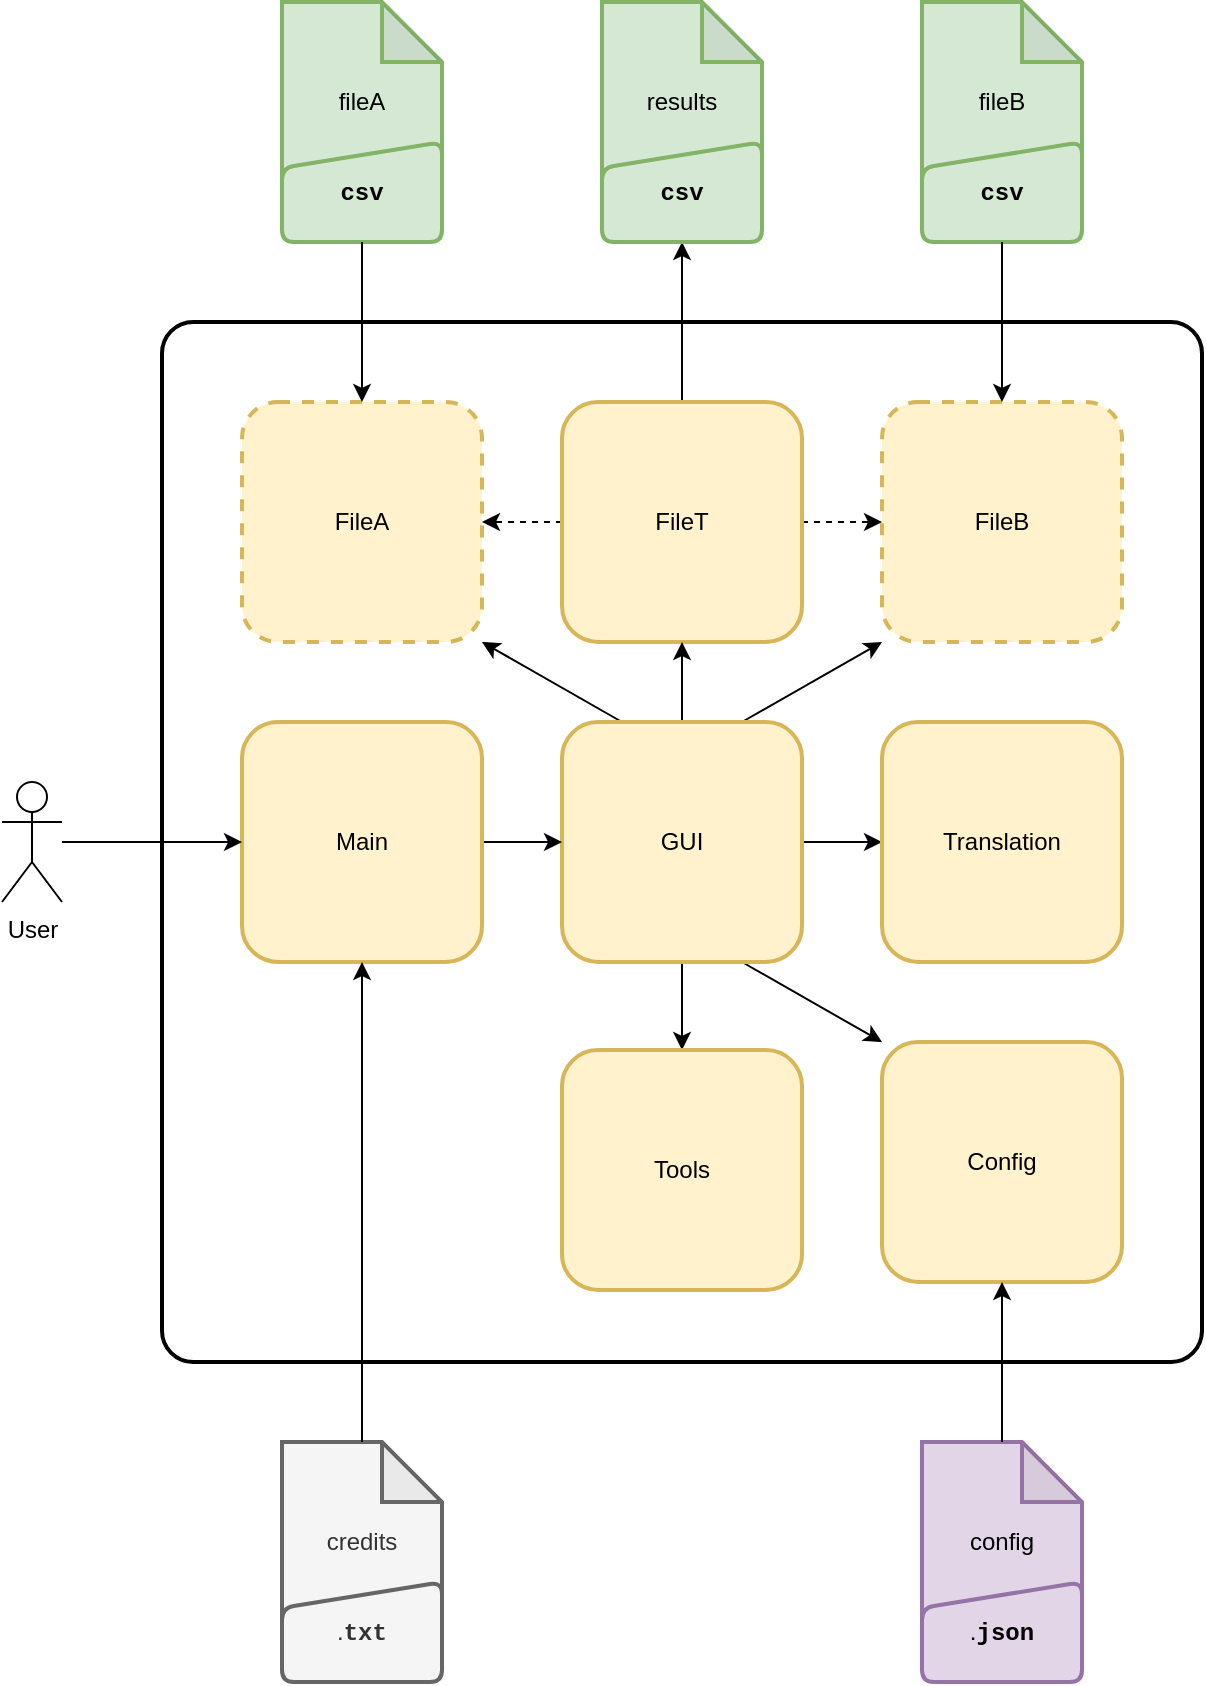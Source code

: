 <mxfile version="22.1.1" type="device">
  <diagram name="Page-1" id="42lZsB0KMDUY3N4grp0Q">
    <mxGraphModel dx="1593" dy="2038" grid="1" gridSize="10" guides="1" tooltips="1" connect="1" arrows="1" fold="1" page="1" pageScale="1" pageWidth="827" pageHeight="1169" math="0" shadow="0">
      <root>
        <mxCell id="0" />
        <mxCell id="1" parent="0" />
        <mxCell id="hb75nXnFPQQFzLj9aZLU-49" value="" style="rounded=1;whiteSpace=wrap;html=1;arcSize=3;fillColor=none;strokeWidth=2;" vertex="1" parent="1">
          <mxGeometry x="280" y="160" width="520" height="520" as="geometry" />
        </mxCell>
        <mxCell id="hb75nXnFPQQFzLj9aZLU-10" style="rounded=0;orthogonalLoop=1;jettySize=auto;html=1;exitX=1;exitY=0.5;exitDx=0;exitDy=0;entryX=0;entryY=0.5;entryDx=0;entryDy=0;dashed=1;" edge="1" parent="1" source="hb75nXnFPQQFzLj9aZLU-6" target="hb75nXnFPQQFzLj9aZLU-7">
          <mxGeometry relative="1" as="geometry" />
        </mxCell>
        <mxCell id="hb75nXnFPQQFzLj9aZLU-12" style="rounded=0;orthogonalLoop=1;jettySize=auto;html=1;exitX=0;exitY=0.5;exitDx=0;exitDy=0;entryX=1;entryY=0.5;entryDx=0;entryDy=0;dashed=1;" edge="1" parent="1" source="hb75nXnFPQQFzLj9aZLU-6" target="hb75nXnFPQQFzLj9aZLU-11">
          <mxGeometry relative="1" as="geometry" />
        </mxCell>
        <mxCell id="hb75nXnFPQQFzLj9aZLU-61" style="edgeStyle=orthogonalEdgeStyle;rounded=0;orthogonalLoop=1;jettySize=auto;html=1;" edge="1" parent="1" source="hb75nXnFPQQFzLj9aZLU-6">
          <mxGeometry relative="1" as="geometry">
            <mxPoint x="540" y="120" as="targetPoint" />
          </mxGeometry>
        </mxCell>
        <mxCell id="hb75nXnFPQQFzLj9aZLU-6" value="FileT" style="rounded=1;whiteSpace=wrap;html=1;strokeWidth=2;fillColor=#fff2cc;strokeColor=#d6b656;" vertex="1" parent="1">
          <mxGeometry x="480" y="200" width="120" height="120" as="geometry" />
        </mxCell>
        <mxCell id="hb75nXnFPQQFzLj9aZLU-7" value="FileB" style="rounded=1;whiteSpace=wrap;html=1;strokeWidth=2;fillColor=#fff2cc;strokeColor=#d6b656;dashed=1;" vertex="1" parent="1">
          <mxGeometry x="640" y="200" width="120" height="120" as="geometry" />
        </mxCell>
        <mxCell id="hb75nXnFPQQFzLj9aZLU-11" value="FileA" style="rounded=1;whiteSpace=wrap;html=1;strokeWidth=2;fillColor=#fff2cc;strokeColor=#d6b656;dashed=1;" vertex="1" parent="1">
          <mxGeometry x="320" y="200" width="120" height="120" as="geometry" />
        </mxCell>
        <mxCell id="hb75nXnFPQQFzLj9aZLU-16" style="rounded=0;orthogonalLoop=1;jettySize=auto;html=1;exitX=0.25;exitY=0;exitDx=0;exitDy=0;entryX=1;entryY=1;entryDx=0;entryDy=0;" edge="1" parent="1" source="hb75nXnFPQQFzLj9aZLU-15" target="hb75nXnFPQQFzLj9aZLU-11">
          <mxGeometry relative="1" as="geometry" />
        </mxCell>
        <mxCell id="hb75nXnFPQQFzLj9aZLU-21" style="rounded=0;orthogonalLoop=1;jettySize=auto;html=1;exitX=0.75;exitY=1;exitDx=0;exitDy=0;entryX=0;entryY=0;entryDx=0;entryDy=0;" edge="1" parent="1" source="hb75nXnFPQQFzLj9aZLU-15" target="hb75nXnFPQQFzLj9aZLU-20">
          <mxGeometry relative="1" as="geometry">
            <mxPoint x="640" y="560" as="targetPoint" />
          </mxGeometry>
        </mxCell>
        <mxCell id="hb75nXnFPQQFzLj9aZLU-26" style="edgeStyle=orthogonalEdgeStyle;rounded=0;orthogonalLoop=1;jettySize=auto;html=1;entryX=0.5;entryY=0;entryDx=0;entryDy=0;" edge="1" parent="1" source="hb75nXnFPQQFzLj9aZLU-15" target="hb75nXnFPQQFzLj9aZLU-24">
          <mxGeometry relative="1" as="geometry" />
        </mxCell>
        <mxCell id="hb75nXnFPQQFzLj9aZLU-28" style="rounded=0;orthogonalLoop=1;jettySize=auto;html=1;exitX=0.75;exitY=0;exitDx=0;exitDy=0;entryX=0;entryY=1;entryDx=0;entryDy=0;" edge="1" parent="1" source="hb75nXnFPQQFzLj9aZLU-15" target="hb75nXnFPQQFzLj9aZLU-7">
          <mxGeometry relative="1" as="geometry" />
        </mxCell>
        <mxCell id="hb75nXnFPQQFzLj9aZLU-29" style="edgeStyle=orthogonalEdgeStyle;rounded=0;orthogonalLoop=1;jettySize=auto;html=1;entryX=0.5;entryY=1;entryDx=0;entryDy=0;" edge="1" parent="1" source="hb75nXnFPQQFzLj9aZLU-15" target="hb75nXnFPQQFzLj9aZLU-6">
          <mxGeometry relative="1" as="geometry" />
        </mxCell>
        <mxCell id="hb75nXnFPQQFzLj9aZLU-56" style="edgeStyle=orthogonalEdgeStyle;rounded=0;orthogonalLoop=1;jettySize=auto;html=1;entryX=0;entryY=0.5;entryDx=0;entryDy=0;" edge="1" parent="1" source="hb75nXnFPQQFzLj9aZLU-15" target="hb75nXnFPQQFzLj9aZLU-22">
          <mxGeometry relative="1" as="geometry" />
        </mxCell>
        <mxCell id="hb75nXnFPQQFzLj9aZLU-15" value="GUI" style="rounded=1;whiteSpace=wrap;html=1;strokeWidth=2;fillColor=#fff2cc;strokeColor=#d6b656;" vertex="1" parent="1">
          <mxGeometry x="480" y="360" width="120" height="120" as="geometry" />
        </mxCell>
        <mxCell id="hb75nXnFPQQFzLj9aZLU-19" style="edgeStyle=orthogonalEdgeStyle;rounded=0;orthogonalLoop=1;jettySize=auto;html=1;entryX=0;entryY=0.5;entryDx=0;entryDy=0;" edge="1" parent="1" source="hb75nXnFPQQFzLj9aZLU-18" target="hb75nXnFPQQFzLj9aZLU-15">
          <mxGeometry relative="1" as="geometry" />
        </mxCell>
        <mxCell id="hb75nXnFPQQFzLj9aZLU-18" value="Main" style="rounded=1;whiteSpace=wrap;html=1;strokeWidth=2;fillColor=#fff2cc;strokeColor=#d6b656;" vertex="1" parent="1">
          <mxGeometry x="320" y="360" width="120" height="120" as="geometry" />
        </mxCell>
        <mxCell id="hb75nXnFPQQFzLj9aZLU-20" value="Config" style="rounded=1;whiteSpace=wrap;html=1;strokeWidth=2;fillColor=#fff2cc;strokeColor=#d6b656;" vertex="1" parent="1">
          <mxGeometry x="640" y="520" width="120" height="120" as="geometry" />
        </mxCell>
        <mxCell id="hb75nXnFPQQFzLj9aZLU-22" value="Translation" style="rounded=1;whiteSpace=wrap;html=1;strokeWidth=2;fillColor=#fff2cc;strokeColor=#d6b656;" vertex="1" parent="1">
          <mxGeometry x="640" y="360" width="120" height="120" as="geometry" />
        </mxCell>
        <mxCell id="hb75nXnFPQQFzLj9aZLU-24" value="Tools" style="rounded=1;whiteSpace=wrap;html=1;strokeWidth=2;fillColor=#fff2cc;strokeColor=#d6b656;" vertex="1" parent="1">
          <mxGeometry x="480" y="524" width="120" height="120" as="geometry" />
        </mxCell>
        <mxCell id="hb75nXnFPQQFzLj9aZLU-62" style="edgeStyle=orthogonalEdgeStyle;rounded=0;orthogonalLoop=1;jettySize=auto;html=1;" edge="1" parent="1" source="hb75nXnFPQQFzLj9aZLU-33" target="hb75nXnFPQQFzLj9aZLU-18">
          <mxGeometry relative="1" as="geometry" />
        </mxCell>
        <mxCell id="hb75nXnFPQQFzLj9aZLU-33" value="User" style="shape=umlActor;verticalLabelPosition=bottom;verticalAlign=top;html=1;outlineConnect=0;" vertex="1" parent="1">
          <mxGeometry x="200" y="390" width="30" height="60" as="geometry" />
        </mxCell>
        <mxCell id="hb75nXnFPQQFzLj9aZLU-34" value="" style="group;strokeWidth=2;" vertex="1" connectable="0" parent="1">
          <mxGeometry x="660" y="720" width="80" height="120" as="geometry" />
        </mxCell>
        <mxCell id="hb75nXnFPQQFzLj9aZLU-35" value="config" style="shape=note;whiteSpace=wrap;html=1;backgroundOutline=1;darkOpacity=0.05;strokeWidth=2;fillColor=#e1d5e7;strokeColor=#9673a6;" vertex="1" parent="hb75nXnFPQQFzLj9aZLU-34">
          <mxGeometry width="80" height="100" as="geometry" />
        </mxCell>
        <mxCell id="hb75nXnFPQQFzLj9aZLU-36" value=".&lt;font face=&quot;Courier New&quot;&gt;&lt;b&gt;json&lt;/b&gt;&lt;/font&gt;" style="html=1;strokeWidth=2;shape=manualInput;whiteSpace=wrap;rounded=1;size=13;arcSize=12;fillColor=#e1d5e7;strokeColor=#9673a6;" vertex="1" parent="hb75nXnFPQQFzLj9aZLU-34">
          <mxGeometry y="70" width="80" height="50" as="geometry" />
        </mxCell>
        <mxCell id="hb75nXnFPQQFzLj9aZLU-37" value="" style="group;strokeWidth=2;" vertex="1" connectable="0" parent="1">
          <mxGeometry x="340" width="80" height="120" as="geometry" />
        </mxCell>
        <mxCell id="hb75nXnFPQQFzLj9aZLU-38" value="fileA" style="shape=note;whiteSpace=wrap;html=1;backgroundOutline=1;darkOpacity=0.05;strokeWidth=2;fillColor=#d5e8d4;strokeColor=#82b366;" vertex="1" parent="hb75nXnFPQQFzLj9aZLU-37">
          <mxGeometry width="80" height="100" as="geometry" />
        </mxCell>
        <mxCell id="hb75nXnFPQQFzLj9aZLU-39" value="&lt;font face=&quot;Courier New&quot;&gt;&lt;b&gt;csv&lt;/b&gt;&lt;/font&gt;" style="html=1;strokeWidth=2;shape=manualInput;whiteSpace=wrap;rounded=1;size=13;arcSize=12;fillColor=#d5e8d4;strokeColor=#82b366;" vertex="1" parent="hb75nXnFPQQFzLj9aZLU-37">
          <mxGeometry y="70" width="80" height="50" as="geometry" />
        </mxCell>
        <mxCell id="hb75nXnFPQQFzLj9aZLU-40" value="" style="group;strokeWidth=2;" vertex="1" connectable="0" parent="1">
          <mxGeometry x="660" width="80" height="120" as="geometry" />
        </mxCell>
        <mxCell id="hb75nXnFPQQFzLj9aZLU-41" value="fileB" style="shape=note;whiteSpace=wrap;html=1;backgroundOutline=1;darkOpacity=0.05;strokeWidth=2;fillColor=#d5e8d4;strokeColor=#82b366;" vertex="1" parent="hb75nXnFPQQFzLj9aZLU-40">
          <mxGeometry width="80" height="100" as="geometry" />
        </mxCell>
        <mxCell id="hb75nXnFPQQFzLj9aZLU-42" value="&lt;font face=&quot;Courier New&quot;&gt;&lt;b&gt;csv&lt;/b&gt;&lt;/font&gt;" style="html=1;strokeWidth=2;shape=manualInput;whiteSpace=wrap;rounded=1;size=13;arcSize=12;fillColor=#d5e8d4;strokeColor=#82b366;" vertex="1" parent="hb75nXnFPQQFzLj9aZLU-40">
          <mxGeometry y="70" width="80" height="50" as="geometry" />
        </mxCell>
        <mxCell id="hb75nXnFPQQFzLj9aZLU-43" value="" style="group;strokeWidth=2;" vertex="1" connectable="0" parent="1">
          <mxGeometry x="340" y="720" width="80" height="120" as="geometry" />
        </mxCell>
        <mxCell id="hb75nXnFPQQFzLj9aZLU-44" value="credits" style="shape=note;whiteSpace=wrap;html=1;backgroundOutline=1;darkOpacity=0.05;strokeWidth=2;fillColor=#f5f5f5;strokeColor=#666666;fontColor=#333333;" vertex="1" parent="hb75nXnFPQQFzLj9aZLU-43">
          <mxGeometry width="80" height="100" as="geometry" />
        </mxCell>
        <mxCell id="hb75nXnFPQQFzLj9aZLU-45" value=".&lt;font face=&quot;Courier New&quot;&gt;&lt;b&gt;txt&lt;/b&gt;&lt;/font&gt;" style="html=1;strokeWidth=2;shape=manualInput;whiteSpace=wrap;rounded=1;size=13;arcSize=12;fillColor=#f5f5f5;strokeColor=#666666;fontColor=#333333;" vertex="1" parent="hb75nXnFPQQFzLj9aZLU-43">
          <mxGeometry y="70" width="80" height="50" as="geometry" />
        </mxCell>
        <mxCell id="hb75nXnFPQQFzLj9aZLU-46" value="" style="group;strokeWidth=2;" vertex="1" connectable="0" parent="1">
          <mxGeometry x="500" width="80" height="120" as="geometry" />
        </mxCell>
        <mxCell id="hb75nXnFPQQFzLj9aZLU-47" value="results" style="shape=note;whiteSpace=wrap;html=1;backgroundOutline=1;darkOpacity=0.05;strokeWidth=2;fillColor=#d5e8d4;strokeColor=#82b366;" vertex="1" parent="hb75nXnFPQQFzLj9aZLU-46">
          <mxGeometry width="80" height="100" as="geometry" />
        </mxCell>
        <mxCell id="hb75nXnFPQQFzLj9aZLU-48" value="&lt;font face=&quot;Courier New&quot;&gt;&lt;b&gt;csv&lt;/b&gt;&lt;/font&gt;" style="html=1;strokeWidth=2;shape=manualInput;whiteSpace=wrap;rounded=1;size=13;arcSize=12;fillColor=#d5e8d4;strokeColor=#82b366;" vertex="1" parent="hb75nXnFPQQFzLj9aZLU-46">
          <mxGeometry y="70" width="80" height="50" as="geometry" />
        </mxCell>
        <mxCell id="hb75nXnFPQQFzLj9aZLU-58" style="edgeStyle=orthogonalEdgeStyle;rounded=0;orthogonalLoop=1;jettySize=auto;html=1;entryX=0.5;entryY=0;entryDx=0;entryDy=0;" edge="1" parent="1" source="hb75nXnFPQQFzLj9aZLU-39" target="hb75nXnFPQQFzLj9aZLU-11">
          <mxGeometry relative="1" as="geometry" />
        </mxCell>
        <mxCell id="hb75nXnFPQQFzLj9aZLU-60" style="edgeStyle=orthogonalEdgeStyle;rounded=0;orthogonalLoop=1;jettySize=auto;html=1;entryX=0.5;entryY=0;entryDx=0;entryDy=0;" edge="1" parent="1" source="hb75nXnFPQQFzLj9aZLU-42" target="hb75nXnFPQQFzLj9aZLU-7">
          <mxGeometry relative="1" as="geometry" />
        </mxCell>
        <mxCell id="hb75nXnFPQQFzLj9aZLU-63" style="edgeStyle=orthogonalEdgeStyle;rounded=0;orthogonalLoop=1;jettySize=auto;html=1;entryX=0.5;entryY=1;entryDx=0;entryDy=0;" edge="1" parent="1" source="hb75nXnFPQQFzLj9aZLU-35" target="hb75nXnFPQQFzLj9aZLU-20">
          <mxGeometry relative="1" as="geometry" />
        </mxCell>
        <mxCell id="hb75nXnFPQQFzLj9aZLU-64" style="edgeStyle=orthogonalEdgeStyle;rounded=0;orthogonalLoop=1;jettySize=auto;html=1;entryX=0.5;entryY=1;entryDx=0;entryDy=0;" edge="1" parent="1" source="hb75nXnFPQQFzLj9aZLU-44" target="hb75nXnFPQQFzLj9aZLU-18">
          <mxGeometry relative="1" as="geometry" />
        </mxCell>
      </root>
    </mxGraphModel>
  </diagram>
</mxfile>
